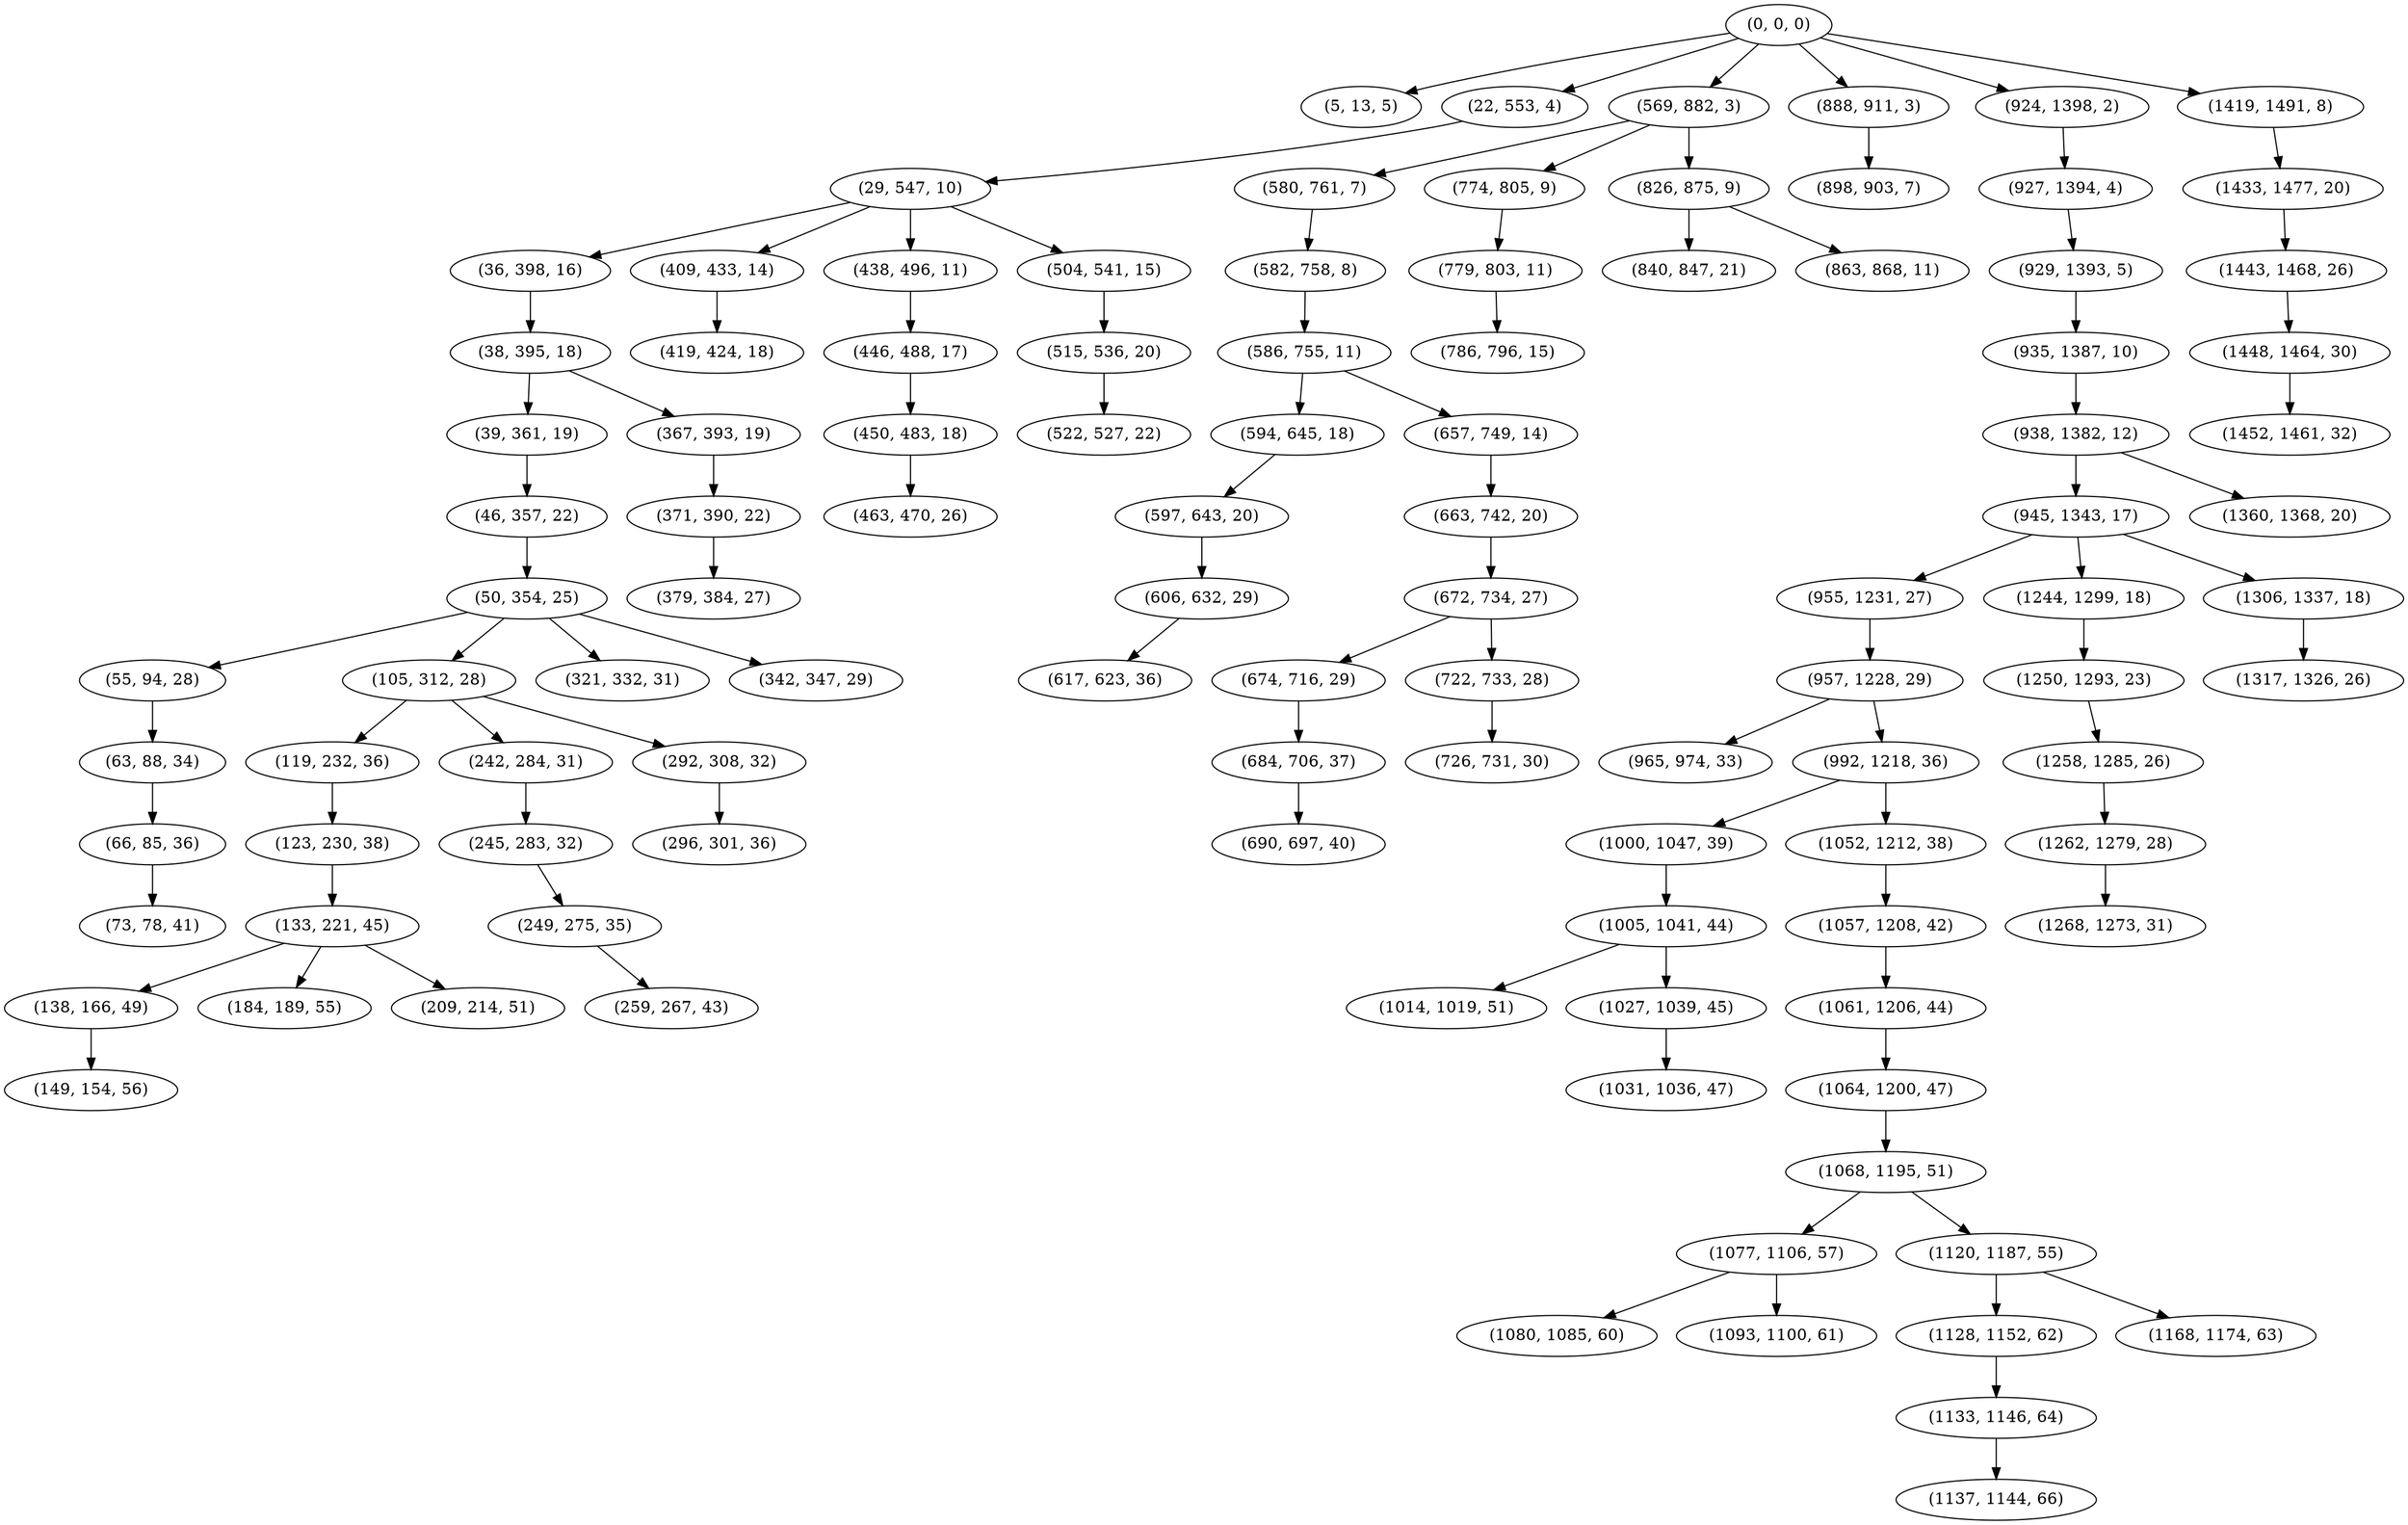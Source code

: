 digraph tree {
    "(0, 0, 0)";
    "(5, 13, 5)";
    "(22, 553, 4)";
    "(29, 547, 10)";
    "(36, 398, 16)";
    "(38, 395, 18)";
    "(39, 361, 19)";
    "(46, 357, 22)";
    "(50, 354, 25)";
    "(55, 94, 28)";
    "(63, 88, 34)";
    "(66, 85, 36)";
    "(73, 78, 41)";
    "(105, 312, 28)";
    "(119, 232, 36)";
    "(123, 230, 38)";
    "(133, 221, 45)";
    "(138, 166, 49)";
    "(149, 154, 56)";
    "(184, 189, 55)";
    "(209, 214, 51)";
    "(242, 284, 31)";
    "(245, 283, 32)";
    "(249, 275, 35)";
    "(259, 267, 43)";
    "(292, 308, 32)";
    "(296, 301, 36)";
    "(321, 332, 31)";
    "(342, 347, 29)";
    "(367, 393, 19)";
    "(371, 390, 22)";
    "(379, 384, 27)";
    "(409, 433, 14)";
    "(419, 424, 18)";
    "(438, 496, 11)";
    "(446, 488, 17)";
    "(450, 483, 18)";
    "(463, 470, 26)";
    "(504, 541, 15)";
    "(515, 536, 20)";
    "(522, 527, 22)";
    "(569, 882, 3)";
    "(580, 761, 7)";
    "(582, 758, 8)";
    "(586, 755, 11)";
    "(594, 645, 18)";
    "(597, 643, 20)";
    "(606, 632, 29)";
    "(617, 623, 36)";
    "(657, 749, 14)";
    "(663, 742, 20)";
    "(672, 734, 27)";
    "(674, 716, 29)";
    "(684, 706, 37)";
    "(690, 697, 40)";
    "(722, 733, 28)";
    "(726, 731, 30)";
    "(774, 805, 9)";
    "(779, 803, 11)";
    "(786, 796, 15)";
    "(826, 875, 9)";
    "(840, 847, 21)";
    "(863, 868, 11)";
    "(888, 911, 3)";
    "(898, 903, 7)";
    "(924, 1398, 2)";
    "(927, 1394, 4)";
    "(929, 1393, 5)";
    "(935, 1387, 10)";
    "(938, 1382, 12)";
    "(945, 1343, 17)";
    "(955, 1231, 27)";
    "(957, 1228, 29)";
    "(965, 974, 33)";
    "(992, 1218, 36)";
    "(1000, 1047, 39)";
    "(1005, 1041, 44)";
    "(1014, 1019, 51)";
    "(1027, 1039, 45)";
    "(1031, 1036, 47)";
    "(1052, 1212, 38)";
    "(1057, 1208, 42)";
    "(1061, 1206, 44)";
    "(1064, 1200, 47)";
    "(1068, 1195, 51)";
    "(1077, 1106, 57)";
    "(1080, 1085, 60)";
    "(1093, 1100, 61)";
    "(1120, 1187, 55)";
    "(1128, 1152, 62)";
    "(1133, 1146, 64)";
    "(1137, 1144, 66)";
    "(1168, 1174, 63)";
    "(1244, 1299, 18)";
    "(1250, 1293, 23)";
    "(1258, 1285, 26)";
    "(1262, 1279, 28)";
    "(1268, 1273, 31)";
    "(1306, 1337, 18)";
    "(1317, 1326, 26)";
    "(1360, 1368, 20)";
    "(1419, 1491, 8)";
    "(1433, 1477, 20)";
    "(1443, 1468, 26)";
    "(1448, 1464, 30)";
    "(1452, 1461, 32)";
    "(0, 0, 0)" -> "(5, 13, 5)";
    "(0, 0, 0)" -> "(22, 553, 4)";
    "(0, 0, 0)" -> "(569, 882, 3)";
    "(0, 0, 0)" -> "(888, 911, 3)";
    "(0, 0, 0)" -> "(924, 1398, 2)";
    "(0, 0, 0)" -> "(1419, 1491, 8)";
    "(22, 553, 4)" -> "(29, 547, 10)";
    "(29, 547, 10)" -> "(36, 398, 16)";
    "(29, 547, 10)" -> "(409, 433, 14)";
    "(29, 547, 10)" -> "(438, 496, 11)";
    "(29, 547, 10)" -> "(504, 541, 15)";
    "(36, 398, 16)" -> "(38, 395, 18)";
    "(38, 395, 18)" -> "(39, 361, 19)";
    "(38, 395, 18)" -> "(367, 393, 19)";
    "(39, 361, 19)" -> "(46, 357, 22)";
    "(46, 357, 22)" -> "(50, 354, 25)";
    "(50, 354, 25)" -> "(55, 94, 28)";
    "(50, 354, 25)" -> "(105, 312, 28)";
    "(50, 354, 25)" -> "(321, 332, 31)";
    "(50, 354, 25)" -> "(342, 347, 29)";
    "(55, 94, 28)" -> "(63, 88, 34)";
    "(63, 88, 34)" -> "(66, 85, 36)";
    "(66, 85, 36)" -> "(73, 78, 41)";
    "(105, 312, 28)" -> "(119, 232, 36)";
    "(105, 312, 28)" -> "(242, 284, 31)";
    "(105, 312, 28)" -> "(292, 308, 32)";
    "(119, 232, 36)" -> "(123, 230, 38)";
    "(123, 230, 38)" -> "(133, 221, 45)";
    "(133, 221, 45)" -> "(138, 166, 49)";
    "(133, 221, 45)" -> "(184, 189, 55)";
    "(133, 221, 45)" -> "(209, 214, 51)";
    "(138, 166, 49)" -> "(149, 154, 56)";
    "(242, 284, 31)" -> "(245, 283, 32)";
    "(245, 283, 32)" -> "(249, 275, 35)";
    "(249, 275, 35)" -> "(259, 267, 43)";
    "(292, 308, 32)" -> "(296, 301, 36)";
    "(367, 393, 19)" -> "(371, 390, 22)";
    "(371, 390, 22)" -> "(379, 384, 27)";
    "(409, 433, 14)" -> "(419, 424, 18)";
    "(438, 496, 11)" -> "(446, 488, 17)";
    "(446, 488, 17)" -> "(450, 483, 18)";
    "(450, 483, 18)" -> "(463, 470, 26)";
    "(504, 541, 15)" -> "(515, 536, 20)";
    "(515, 536, 20)" -> "(522, 527, 22)";
    "(569, 882, 3)" -> "(580, 761, 7)";
    "(569, 882, 3)" -> "(774, 805, 9)";
    "(569, 882, 3)" -> "(826, 875, 9)";
    "(580, 761, 7)" -> "(582, 758, 8)";
    "(582, 758, 8)" -> "(586, 755, 11)";
    "(586, 755, 11)" -> "(594, 645, 18)";
    "(586, 755, 11)" -> "(657, 749, 14)";
    "(594, 645, 18)" -> "(597, 643, 20)";
    "(597, 643, 20)" -> "(606, 632, 29)";
    "(606, 632, 29)" -> "(617, 623, 36)";
    "(657, 749, 14)" -> "(663, 742, 20)";
    "(663, 742, 20)" -> "(672, 734, 27)";
    "(672, 734, 27)" -> "(674, 716, 29)";
    "(672, 734, 27)" -> "(722, 733, 28)";
    "(674, 716, 29)" -> "(684, 706, 37)";
    "(684, 706, 37)" -> "(690, 697, 40)";
    "(722, 733, 28)" -> "(726, 731, 30)";
    "(774, 805, 9)" -> "(779, 803, 11)";
    "(779, 803, 11)" -> "(786, 796, 15)";
    "(826, 875, 9)" -> "(840, 847, 21)";
    "(826, 875, 9)" -> "(863, 868, 11)";
    "(888, 911, 3)" -> "(898, 903, 7)";
    "(924, 1398, 2)" -> "(927, 1394, 4)";
    "(927, 1394, 4)" -> "(929, 1393, 5)";
    "(929, 1393, 5)" -> "(935, 1387, 10)";
    "(935, 1387, 10)" -> "(938, 1382, 12)";
    "(938, 1382, 12)" -> "(945, 1343, 17)";
    "(938, 1382, 12)" -> "(1360, 1368, 20)";
    "(945, 1343, 17)" -> "(955, 1231, 27)";
    "(945, 1343, 17)" -> "(1244, 1299, 18)";
    "(945, 1343, 17)" -> "(1306, 1337, 18)";
    "(955, 1231, 27)" -> "(957, 1228, 29)";
    "(957, 1228, 29)" -> "(965, 974, 33)";
    "(957, 1228, 29)" -> "(992, 1218, 36)";
    "(992, 1218, 36)" -> "(1000, 1047, 39)";
    "(992, 1218, 36)" -> "(1052, 1212, 38)";
    "(1000, 1047, 39)" -> "(1005, 1041, 44)";
    "(1005, 1041, 44)" -> "(1014, 1019, 51)";
    "(1005, 1041, 44)" -> "(1027, 1039, 45)";
    "(1027, 1039, 45)" -> "(1031, 1036, 47)";
    "(1052, 1212, 38)" -> "(1057, 1208, 42)";
    "(1057, 1208, 42)" -> "(1061, 1206, 44)";
    "(1061, 1206, 44)" -> "(1064, 1200, 47)";
    "(1064, 1200, 47)" -> "(1068, 1195, 51)";
    "(1068, 1195, 51)" -> "(1077, 1106, 57)";
    "(1068, 1195, 51)" -> "(1120, 1187, 55)";
    "(1077, 1106, 57)" -> "(1080, 1085, 60)";
    "(1077, 1106, 57)" -> "(1093, 1100, 61)";
    "(1120, 1187, 55)" -> "(1128, 1152, 62)";
    "(1120, 1187, 55)" -> "(1168, 1174, 63)";
    "(1128, 1152, 62)" -> "(1133, 1146, 64)";
    "(1133, 1146, 64)" -> "(1137, 1144, 66)";
    "(1244, 1299, 18)" -> "(1250, 1293, 23)";
    "(1250, 1293, 23)" -> "(1258, 1285, 26)";
    "(1258, 1285, 26)" -> "(1262, 1279, 28)";
    "(1262, 1279, 28)" -> "(1268, 1273, 31)";
    "(1306, 1337, 18)" -> "(1317, 1326, 26)";
    "(1419, 1491, 8)" -> "(1433, 1477, 20)";
    "(1433, 1477, 20)" -> "(1443, 1468, 26)";
    "(1443, 1468, 26)" -> "(1448, 1464, 30)";
    "(1448, 1464, 30)" -> "(1452, 1461, 32)";
}

